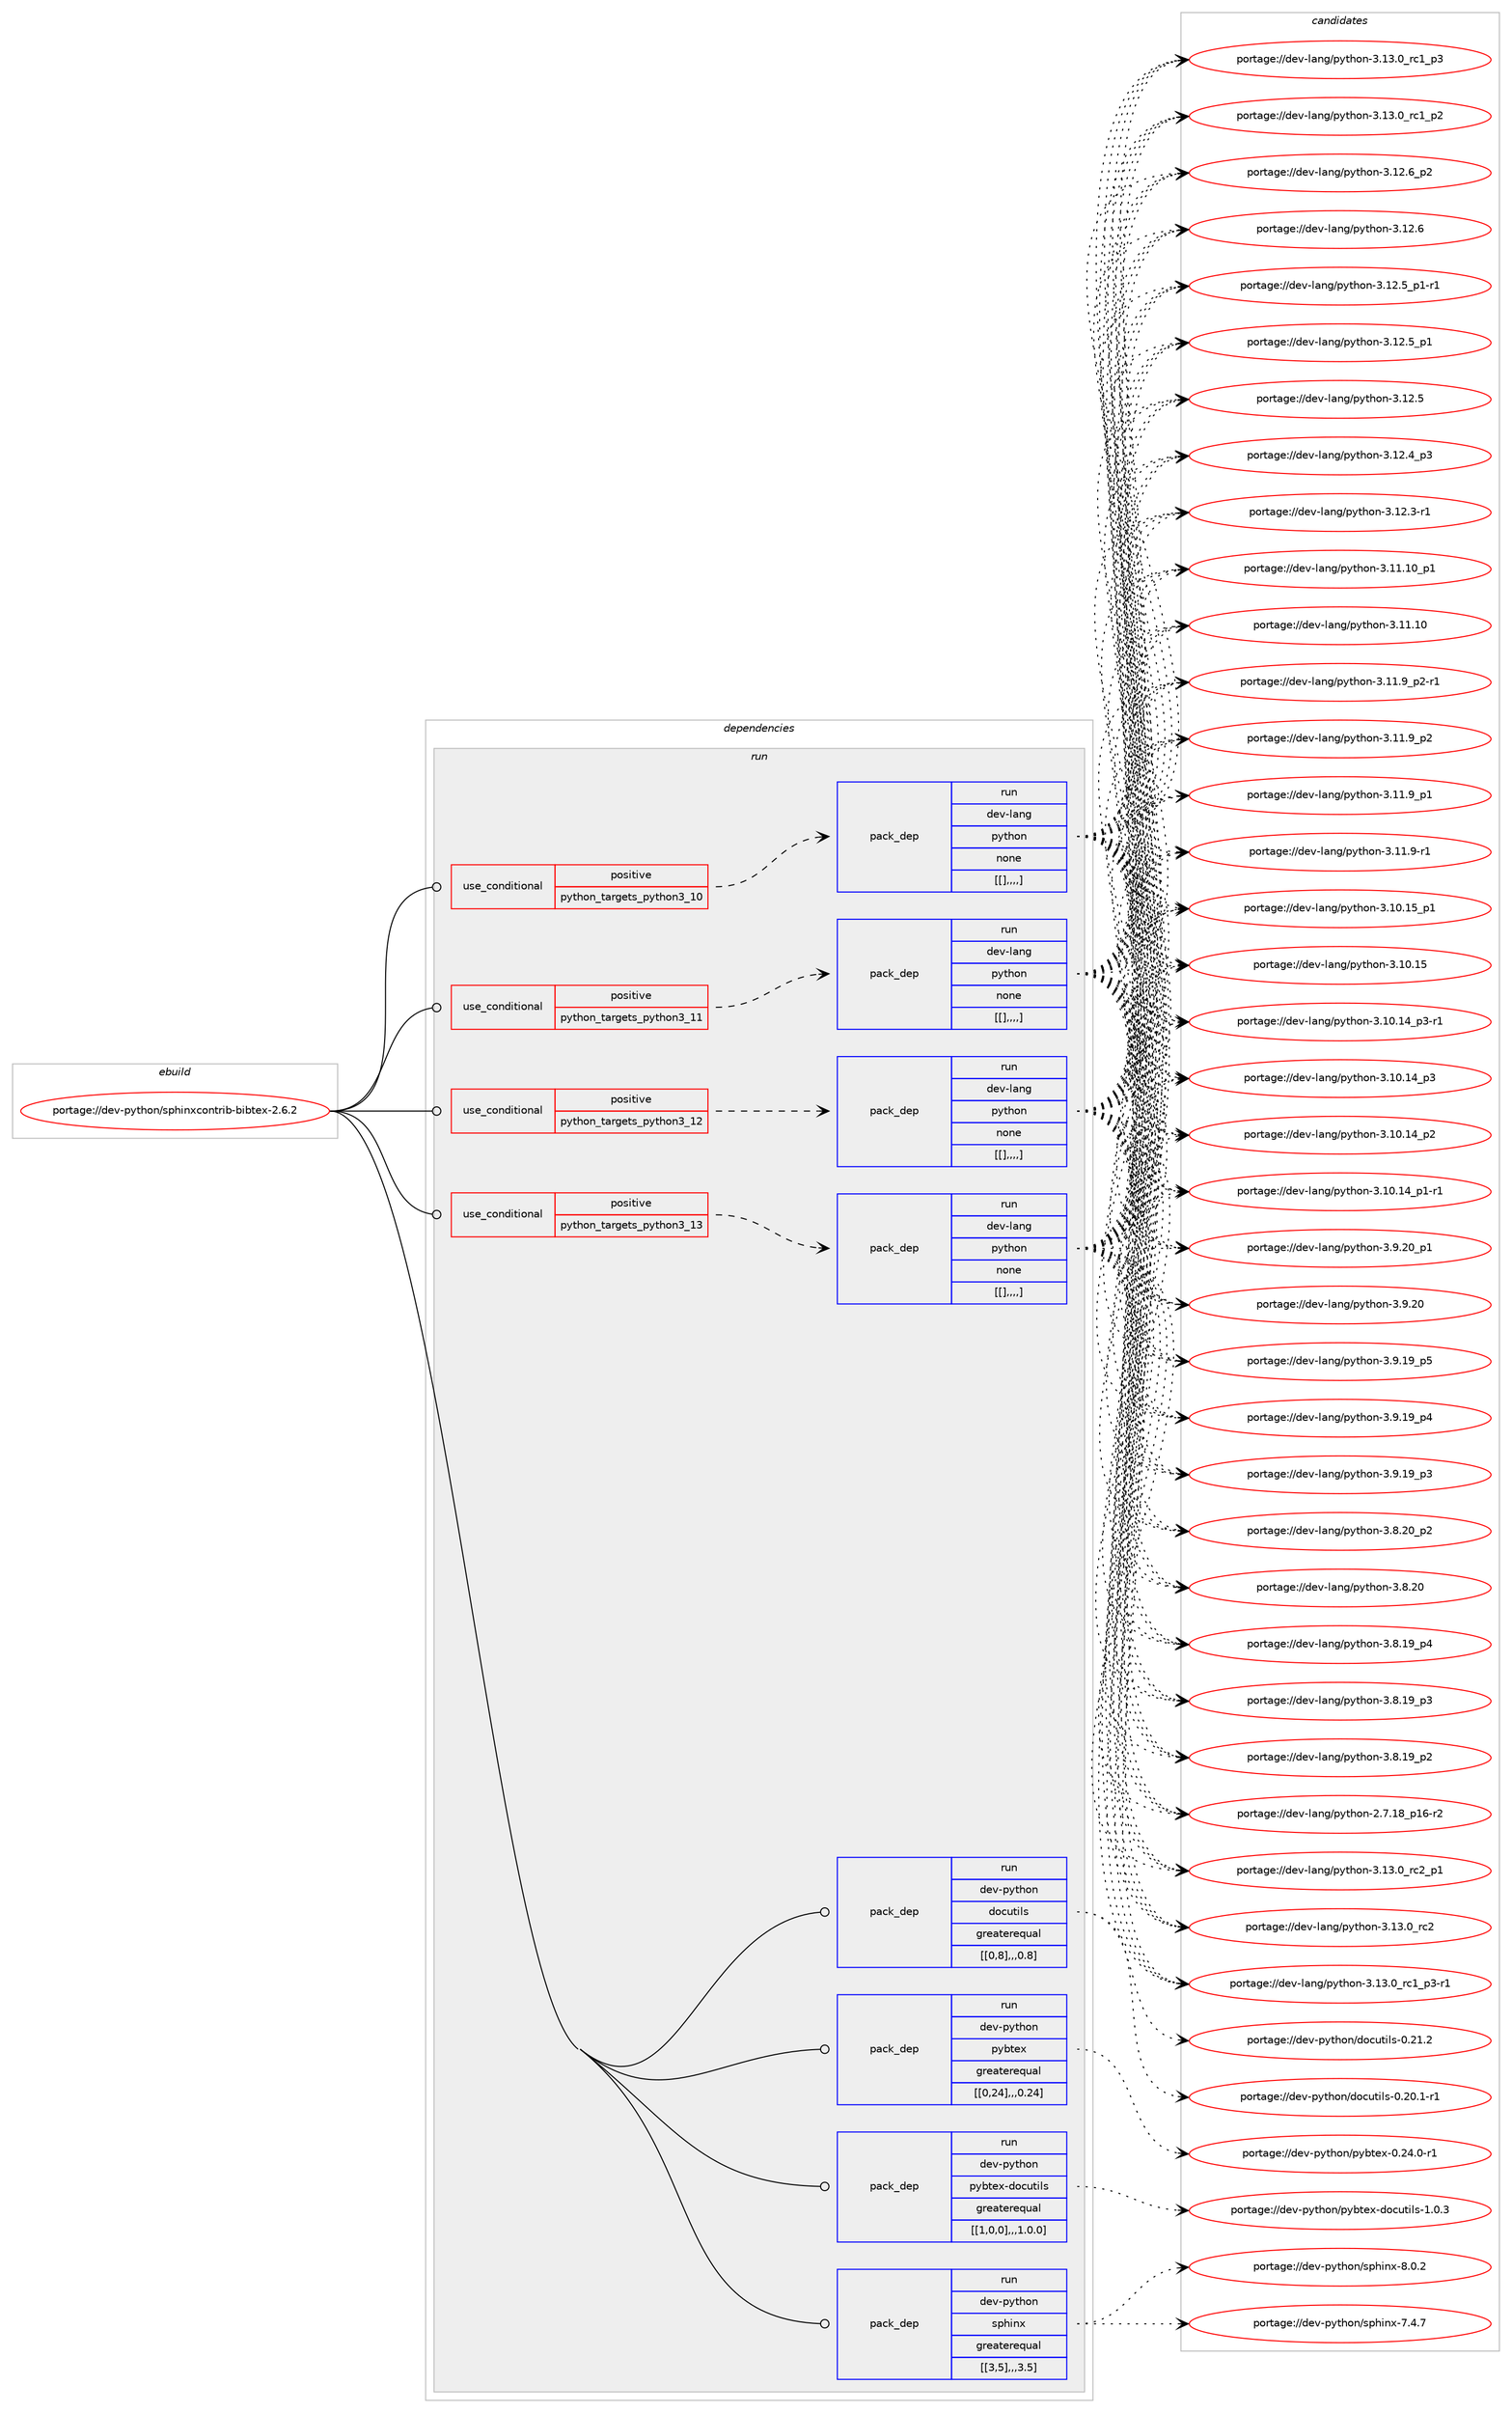 digraph prolog {

# *************
# Graph options
# *************

newrank=true;
concentrate=true;
compound=true;
graph [rankdir=LR,fontname=Helvetica,fontsize=10,ranksep=1.5];#, ranksep=2.5, nodesep=0.2];
edge  [arrowhead=vee];
node  [fontname=Helvetica,fontsize=10];

# **********
# The ebuild
# **********

subgraph cluster_leftcol {
color=gray;
label=<<i>ebuild</i>>;
id [label="portage://dev-python/sphinxcontrib-bibtex-2.6.2", color=red, width=4, href="../dev-python/sphinxcontrib-bibtex-2.6.2.svg"];
}

# ****************
# The dependencies
# ****************

subgraph cluster_midcol {
color=gray;
label=<<i>dependencies</i>>;
subgraph cluster_compile {
fillcolor="#eeeeee";
style=filled;
label=<<i>compile</i>>;
}
subgraph cluster_compileandrun {
fillcolor="#eeeeee";
style=filled;
label=<<i>compile and run</i>>;
}
subgraph cluster_run {
fillcolor="#eeeeee";
style=filled;
label=<<i>run</i>>;
subgraph cond41599 {
dependency167386 [label=<<TABLE BORDER="0" CELLBORDER="1" CELLSPACING="0" CELLPADDING="4"><TR><TD ROWSPAN="3" CELLPADDING="10">use_conditional</TD></TR><TR><TD>positive</TD></TR><TR><TD>python_targets_python3_10</TD></TR></TABLE>>, shape=none, color=red];
subgraph pack124529 {
dependency167387 [label=<<TABLE BORDER="0" CELLBORDER="1" CELLSPACING="0" CELLPADDING="4" WIDTH="220"><TR><TD ROWSPAN="6" CELLPADDING="30">pack_dep</TD></TR><TR><TD WIDTH="110">run</TD></TR><TR><TD>dev-lang</TD></TR><TR><TD>python</TD></TR><TR><TD>none</TD></TR><TR><TD>[[],,,,]</TD></TR></TABLE>>, shape=none, color=blue];
}
dependency167386:e -> dependency167387:w [weight=20,style="dashed",arrowhead="vee"];
}
id:e -> dependency167386:w [weight=20,style="solid",arrowhead="odot"];
subgraph cond41600 {
dependency167388 [label=<<TABLE BORDER="0" CELLBORDER="1" CELLSPACING="0" CELLPADDING="4"><TR><TD ROWSPAN="3" CELLPADDING="10">use_conditional</TD></TR><TR><TD>positive</TD></TR><TR><TD>python_targets_python3_11</TD></TR></TABLE>>, shape=none, color=red];
subgraph pack124530 {
dependency167389 [label=<<TABLE BORDER="0" CELLBORDER="1" CELLSPACING="0" CELLPADDING="4" WIDTH="220"><TR><TD ROWSPAN="6" CELLPADDING="30">pack_dep</TD></TR><TR><TD WIDTH="110">run</TD></TR><TR><TD>dev-lang</TD></TR><TR><TD>python</TD></TR><TR><TD>none</TD></TR><TR><TD>[[],,,,]</TD></TR></TABLE>>, shape=none, color=blue];
}
dependency167388:e -> dependency167389:w [weight=20,style="dashed",arrowhead="vee"];
}
id:e -> dependency167388:w [weight=20,style="solid",arrowhead="odot"];
subgraph cond41601 {
dependency167390 [label=<<TABLE BORDER="0" CELLBORDER="1" CELLSPACING="0" CELLPADDING="4"><TR><TD ROWSPAN="3" CELLPADDING="10">use_conditional</TD></TR><TR><TD>positive</TD></TR><TR><TD>python_targets_python3_12</TD></TR></TABLE>>, shape=none, color=red];
subgraph pack124531 {
dependency167391 [label=<<TABLE BORDER="0" CELLBORDER="1" CELLSPACING="0" CELLPADDING="4" WIDTH="220"><TR><TD ROWSPAN="6" CELLPADDING="30">pack_dep</TD></TR><TR><TD WIDTH="110">run</TD></TR><TR><TD>dev-lang</TD></TR><TR><TD>python</TD></TR><TR><TD>none</TD></TR><TR><TD>[[],,,,]</TD></TR></TABLE>>, shape=none, color=blue];
}
dependency167390:e -> dependency167391:w [weight=20,style="dashed",arrowhead="vee"];
}
id:e -> dependency167390:w [weight=20,style="solid",arrowhead="odot"];
subgraph cond41602 {
dependency167392 [label=<<TABLE BORDER="0" CELLBORDER="1" CELLSPACING="0" CELLPADDING="4"><TR><TD ROWSPAN="3" CELLPADDING="10">use_conditional</TD></TR><TR><TD>positive</TD></TR><TR><TD>python_targets_python3_13</TD></TR></TABLE>>, shape=none, color=red];
subgraph pack124532 {
dependency167393 [label=<<TABLE BORDER="0" CELLBORDER="1" CELLSPACING="0" CELLPADDING="4" WIDTH="220"><TR><TD ROWSPAN="6" CELLPADDING="30">pack_dep</TD></TR><TR><TD WIDTH="110">run</TD></TR><TR><TD>dev-lang</TD></TR><TR><TD>python</TD></TR><TR><TD>none</TD></TR><TR><TD>[[],,,,]</TD></TR></TABLE>>, shape=none, color=blue];
}
dependency167392:e -> dependency167393:w [weight=20,style="dashed",arrowhead="vee"];
}
id:e -> dependency167392:w [weight=20,style="solid",arrowhead="odot"];
subgraph pack124533 {
dependency167394 [label=<<TABLE BORDER="0" CELLBORDER="1" CELLSPACING="0" CELLPADDING="4" WIDTH="220"><TR><TD ROWSPAN="6" CELLPADDING="30">pack_dep</TD></TR><TR><TD WIDTH="110">run</TD></TR><TR><TD>dev-python</TD></TR><TR><TD>docutils</TD></TR><TR><TD>greaterequal</TD></TR><TR><TD>[[0,8],,,0.8]</TD></TR></TABLE>>, shape=none, color=blue];
}
id:e -> dependency167394:w [weight=20,style="solid",arrowhead="odot"];
subgraph pack124534 {
dependency167395 [label=<<TABLE BORDER="0" CELLBORDER="1" CELLSPACING="0" CELLPADDING="4" WIDTH="220"><TR><TD ROWSPAN="6" CELLPADDING="30">pack_dep</TD></TR><TR><TD WIDTH="110">run</TD></TR><TR><TD>dev-python</TD></TR><TR><TD>pybtex</TD></TR><TR><TD>greaterequal</TD></TR><TR><TD>[[0,24],,,0.24]</TD></TR></TABLE>>, shape=none, color=blue];
}
id:e -> dependency167395:w [weight=20,style="solid",arrowhead="odot"];
subgraph pack124535 {
dependency167396 [label=<<TABLE BORDER="0" CELLBORDER="1" CELLSPACING="0" CELLPADDING="4" WIDTH="220"><TR><TD ROWSPAN="6" CELLPADDING="30">pack_dep</TD></TR><TR><TD WIDTH="110">run</TD></TR><TR><TD>dev-python</TD></TR><TR><TD>pybtex-docutils</TD></TR><TR><TD>greaterequal</TD></TR><TR><TD>[[1,0,0],,,1.0.0]</TD></TR></TABLE>>, shape=none, color=blue];
}
id:e -> dependency167396:w [weight=20,style="solid",arrowhead="odot"];
subgraph pack124536 {
dependency167397 [label=<<TABLE BORDER="0" CELLBORDER="1" CELLSPACING="0" CELLPADDING="4" WIDTH="220"><TR><TD ROWSPAN="6" CELLPADDING="30">pack_dep</TD></TR><TR><TD WIDTH="110">run</TD></TR><TR><TD>dev-python</TD></TR><TR><TD>sphinx</TD></TR><TR><TD>greaterequal</TD></TR><TR><TD>[[3,5],,,3.5]</TD></TR></TABLE>>, shape=none, color=blue];
}
id:e -> dependency167397:w [weight=20,style="solid",arrowhead="odot"];
}
}

# **************
# The candidates
# **************

subgraph cluster_choices {
rank=same;
color=gray;
label=<<i>candidates</i>>;

subgraph choice124529 {
color=black;
nodesep=1;
choice100101118451089711010347112121116104111110455146495146489511499509511249 [label="portage://dev-lang/python-3.13.0_rc2_p1", color=red, width=4,href="../dev-lang/python-3.13.0_rc2_p1.svg"];
choice10010111845108971101034711212111610411111045514649514648951149950 [label="portage://dev-lang/python-3.13.0_rc2", color=red, width=4,href="../dev-lang/python-3.13.0_rc2.svg"];
choice1001011184510897110103471121211161041111104551464951464895114994995112514511449 [label="portage://dev-lang/python-3.13.0_rc1_p3-r1", color=red, width=4,href="../dev-lang/python-3.13.0_rc1_p3-r1.svg"];
choice100101118451089711010347112121116104111110455146495146489511499499511251 [label="portage://dev-lang/python-3.13.0_rc1_p3", color=red, width=4,href="../dev-lang/python-3.13.0_rc1_p3.svg"];
choice100101118451089711010347112121116104111110455146495146489511499499511250 [label="portage://dev-lang/python-3.13.0_rc1_p2", color=red, width=4,href="../dev-lang/python-3.13.0_rc1_p2.svg"];
choice100101118451089711010347112121116104111110455146495046549511250 [label="portage://dev-lang/python-3.12.6_p2", color=red, width=4,href="../dev-lang/python-3.12.6_p2.svg"];
choice10010111845108971101034711212111610411111045514649504654 [label="portage://dev-lang/python-3.12.6", color=red, width=4,href="../dev-lang/python-3.12.6.svg"];
choice1001011184510897110103471121211161041111104551464950465395112494511449 [label="portage://dev-lang/python-3.12.5_p1-r1", color=red, width=4,href="../dev-lang/python-3.12.5_p1-r1.svg"];
choice100101118451089711010347112121116104111110455146495046539511249 [label="portage://dev-lang/python-3.12.5_p1", color=red, width=4,href="../dev-lang/python-3.12.5_p1.svg"];
choice10010111845108971101034711212111610411111045514649504653 [label="portage://dev-lang/python-3.12.5", color=red, width=4,href="../dev-lang/python-3.12.5.svg"];
choice100101118451089711010347112121116104111110455146495046529511251 [label="portage://dev-lang/python-3.12.4_p3", color=red, width=4,href="../dev-lang/python-3.12.4_p3.svg"];
choice100101118451089711010347112121116104111110455146495046514511449 [label="portage://dev-lang/python-3.12.3-r1", color=red, width=4,href="../dev-lang/python-3.12.3-r1.svg"];
choice10010111845108971101034711212111610411111045514649494649489511249 [label="portage://dev-lang/python-3.11.10_p1", color=red, width=4,href="../dev-lang/python-3.11.10_p1.svg"];
choice1001011184510897110103471121211161041111104551464949464948 [label="portage://dev-lang/python-3.11.10", color=red, width=4,href="../dev-lang/python-3.11.10.svg"];
choice1001011184510897110103471121211161041111104551464949465795112504511449 [label="portage://dev-lang/python-3.11.9_p2-r1", color=red, width=4,href="../dev-lang/python-3.11.9_p2-r1.svg"];
choice100101118451089711010347112121116104111110455146494946579511250 [label="portage://dev-lang/python-3.11.9_p2", color=red, width=4,href="../dev-lang/python-3.11.9_p2.svg"];
choice100101118451089711010347112121116104111110455146494946579511249 [label="portage://dev-lang/python-3.11.9_p1", color=red, width=4,href="../dev-lang/python-3.11.9_p1.svg"];
choice100101118451089711010347112121116104111110455146494946574511449 [label="portage://dev-lang/python-3.11.9-r1", color=red, width=4,href="../dev-lang/python-3.11.9-r1.svg"];
choice10010111845108971101034711212111610411111045514649484649539511249 [label="portage://dev-lang/python-3.10.15_p1", color=red, width=4,href="../dev-lang/python-3.10.15_p1.svg"];
choice1001011184510897110103471121211161041111104551464948464953 [label="portage://dev-lang/python-3.10.15", color=red, width=4,href="../dev-lang/python-3.10.15.svg"];
choice100101118451089711010347112121116104111110455146494846495295112514511449 [label="portage://dev-lang/python-3.10.14_p3-r1", color=red, width=4,href="../dev-lang/python-3.10.14_p3-r1.svg"];
choice10010111845108971101034711212111610411111045514649484649529511251 [label="portage://dev-lang/python-3.10.14_p3", color=red, width=4,href="../dev-lang/python-3.10.14_p3.svg"];
choice10010111845108971101034711212111610411111045514649484649529511250 [label="portage://dev-lang/python-3.10.14_p2", color=red, width=4,href="../dev-lang/python-3.10.14_p2.svg"];
choice100101118451089711010347112121116104111110455146494846495295112494511449 [label="portage://dev-lang/python-3.10.14_p1-r1", color=red, width=4,href="../dev-lang/python-3.10.14_p1-r1.svg"];
choice100101118451089711010347112121116104111110455146574650489511249 [label="portage://dev-lang/python-3.9.20_p1", color=red, width=4,href="../dev-lang/python-3.9.20_p1.svg"];
choice10010111845108971101034711212111610411111045514657465048 [label="portage://dev-lang/python-3.9.20", color=red, width=4,href="../dev-lang/python-3.9.20.svg"];
choice100101118451089711010347112121116104111110455146574649579511253 [label="portage://dev-lang/python-3.9.19_p5", color=red, width=4,href="../dev-lang/python-3.9.19_p5.svg"];
choice100101118451089711010347112121116104111110455146574649579511252 [label="portage://dev-lang/python-3.9.19_p4", color=red, width=4,href="../dev-lang/python-3.9.19_p4.svg"];
choice100101118451089711010347112121116104111110455146574649579511251 [label="portage://dev-lang/python-3.9.19_p3", color=red, width=4,href="../dev-lang/python-3.9.19_p3.svg"];
choice100101118451089711010347112121116104111110455146564650489511250 [label="portage://dev-lang/python-3.8.20_p2", color=red, width=4,href="../dev-lang/python-3.8.20_p2.svg"];
choice10010111845108971101034711212111610411111045514656465048 [label="portage://dev-lang/python-3.8.20", color=red, width=4,href="../dev-lang/python-3.8.20.svg"];
choice100101118451089711010347112121116104111110455146564649579511252 [label="portage://dev-lang/python-3.8.19_p4", color=red, width=4,href="../dev-lang/python-3.8.19_p4.svg"];
choice100101118451089711010347112121116104111110455146564649579511251 [label="portage://dev-lang/python-3.8.19_p3", color=red, width=4,href="../dev-lang/python-3.8.19_p3.svg"];
choice100101118451089711010347112121116104111110455146564649579511250 [label="portage://dev-lang/python-3.8.19_p2", color=red, width=4,href="../dev-lang/python-3.8.19_p2.svg"];
choice100101118451089711010347112121116104111110455046554649569511249544511450 [label="portage://dev-lang/python-2.7.18_p16-r2", color=red, width=4,href="../dev-lang/python-2.7.18_p16-r2.svg"];
dependency167387:e -> choice100101118451089711010347112121116104111110455146495146489511499509511249:w [style=dotted,weight="100"];
dependency167387:e -> choice10010111845108971101034711212111610411111045514649514648951149950:w [style=dotted,weight="100"];
dependency167387:e -> choice1001011184510897110103471121211161041111104551464951464895114994995112514511449:w [style=dotted,weight="100"];
dependency167387:e -> choice100101118451089711010347112121116104111110455146495146489511499499511251:w [style=dotted,weight="100"];
dependency167387:e -> choice100101118451089711010347112121116104111110455146495146489511499499511250:w [style=dotted,weight="100"];
dependency167387:e -> choice100101118451089711010347112121116104111110455146495046549511250:w [style=dotted,weight="100"];
dependency167387:e -> choice10010111845108971101034711212111610411111045514649504654:w [style=dotted,weight="100"];
dependency167387:e -> choice1001011184510897110103471121211161041111104551464950465395112494511449:w [style=dotted,weight="100"];
dependency167387:e -> choice100101118451089711010347112121116104111110455146495046539511249:w [style=dotted,weight="100"];
dependency167387:e -> choice10010111845108971101034711212111610411111045514649504653:w [style=dotted,weight="100"];
dependency167387:e -> choice100101118451089711010347112121116104111110455146495046529511251:w [style=dotted,weight="100"];
dependency167387:e -> choice100101118451089711010347112121116104111110455146495046514511449:w [style=dotted,weight="100"];
dependency167387:e -> choice10010111845108971101034711212111610411111045514649494649489511249:w [style=dotted,weight="100"];
dependency167387:e -> choice1001011184510897110103471121211161041111104551464949464948:w [style=dotted,weight="100"];
dependency167387:e -> choice1001011184510897110103471121211161041111104551464949465795112504511449:w [style=dotted,weight="100"];
dependency167387:e -> choice100101118451089711010347112121116104111110455146494946579511250:w [style=dotted,weight="100"];
dependency167387:e -> choice100101118451089711010347112121116104111110455146494946579511249:w [style=dotted,weight="100"];
dependency167387:e -> choice100101118451089711010347112121116104111110455146494946574511449:w [style=dotted,weight="100"];
dependency167387:e -> choice10010111845108971101034711212111610411111045514649484649539511249:w [style=dotted,weight="100"];
dependency167387:e -> choice1001011184510897110103471121211161041111104551464948464953:w [style=dotted,weight="100"];
dependency167387:e -> choice100101118451089711010347112121116104111110455146494846495295112514511449:w [style=dotted,weight="100"];
dependency167387:e -> choice10010111845108971101034711212111610411111045514649484649529511251:w [style=dotted,weight="100"];
dependency167387:e -> choice10010111845108971101034711212111610411111045514649484649529511250:w [style=dotted,weight="100"];
dependency167387:e -> choice100101118451089711010347112121116104111110455146494846495295112494511449:w [style=dotted,weight="100"];
dependency167387:e -> choice100101118451089711010347112121116104111110455146574650489511249:w [style=dotted,weight="100"];
dependency167387:e -> choice10010111845108971101034711212111610411111045514657465048:w [style=dotted,weight="100"];
dependency167387:e -> choice100101118451089711010347112121116104111110455146574649579511253:w [style=dotted,weight="100"];
dependency167387:e -> choice100101118451089711010347112121116104111110455146574649579511252:w [style=dotted,weight="100"];
dependency167387:e -> choice100101118451089711010347112121116104111110455146574649579511251:w [style=dotted,weight="100"];
dependency167387:e -> choice100101118451089711010347112121116104111110455146564650489511250:w [style=dotted,weight="100"];
dependency167387:e -> choice10010111845108971101034711212111610411111045514656465048:w [style=dotted,weight="100"];
dependency167387:e -> choice100101118451089711010347112121116104111110455146564649579511252:w [style=dotted,weight="100"];
dependency167387:e -> choice100101118451089711010347112121116104111110455146564649579511251:w [style=dotted,weight="100"];
dependency167387:e -> choice100101118451089711010347112121116104111110455146564649579511250:w [style=dotted,weight="100"];
dependency167387:e -> choice100101118451089711010347112121116104111110455046554649569511249544511450:w [style=dotted,weight="100"];
}
subgraph choice124530 {
color=black;
nodesep=1;
choice100101118451089711010347112121116104111110455146495146489511499509511249 [label="portage://dev-lang/python-3.13.0_rc2_p1", color=red, width=4,href="../dev-lang/python-3.13.0_rc2_p1.svg"];
choice10010111845108971101034711212111610411111045514649514648951149950 [label="portage://dev-lang/python-3.13.0_rc2", color=red, width=4,href="../dev-lang/python-3.13.0_rc2.svg"];
choice1001011184510897110103471121211161041111104551464951464895114994995112514511449 [label="portage://dev-lang/python-3.13.0_rc1_p3-r1", color=red, width=4,href="../dev-lang/python-3.13.0_rc1_p3-r1.svg"];
choice100101118451089711010347112121116104111110455146495146489511499499511251 [label="portage://dev-lang/python-3.13.0_rc1_p3", color=red, width=4,href="../dev-lang/python-3.13.0_rc1_p3.svg"];
choice100101118451089711010347112121116104111110455146495146489511499499511250 [label="portage://dev-lang/python-3.13.0_rc1_p2", color=red, width=4,href="../dev-lang/python-3.13.0_rc1_p2.svg"];
choice100101118451089711010347112121116104111110455146495046549511250 [label="portage://dev-lang/python-3.12.6_p2", color=red, width=4,href="../dev-lang/python-3.12.6_p2.svg"];
choice10010111845108971101034711212111610411111045514649504654 [label="portage://dev-lang/python-3.12.6", color=red, width=4,href="../dev-lang/python-3.12.6.svg"];
choice1001011184510897110103471121211161041111104551464950465395112494511449 [label="portage://dev-lang/python-3.12.5_p1-r1", color=red, width=4,href="../dev-lang/python-3.12.5_p1-r1.svg"];
choice100101118451089711010347112121116104111110455146495046539511249 [label="portage://dev-lang/python-3.12.5_p1", color=red, width=4,href="../dev-lang/python-3.12.5_p1.svg"];
choice10010111845108971101034711212111610411111045514649504653 [label="portage://dev-lang/python-3.12.5", color=red, width=4,href="../dev-lang/python-3.12.5.svg"];
choice100101118451089711010347112121116104111110455146495046529511251 [label="portage://dev-lang/python-3.12.4_p3", color=red, width=4,href="../dev-lang/python-3.12.4_p3.svg"];
choice100101118451089711010347112121116104111110455146495046514511449 [label="portage://dev-lang/python-3.12.3-r1", color=red, width=4,href="../dev-lang/python-3.12.3-r1.svg"];
choice10010111845108971101034711212111610411111045514649494649489511249 [label="portage://dev-lang/python-3.11.10_p1", color=red, width=4,href="../dev-lang/python-3.11.10_p1.svg"];
choice1001011184510897110103471121211161041111104551464949464948 [label="portage://dev-lang/python-3.11.10", color=red, width=4,href="../dev-lang/python-3.11.10.svg"];
choice1001011184510897110103471121211161041111104551464949465795112504511449 [label="portage://dev-lang/python-3.11.9_p2-r1", color=red, width=4,href="../dev-lang/python-3.11.9_p2-r1.svg"];
choice100101118451089711010347112121116104111110455146494946579511250 [label="portage://dev-lang/python-3.11.9_p2", color=red, width=4,href="../dev-lang/python-3.11.9_p2.svg"];
choice100101118451089711010347112121116104111110455146494946579511249 [label="portage://dev-lang/python-3.11.9_p1", color=red, width=4,href="../dev-lang/python-3.11.9_p1.svg"];
choice100101118451089711010347112121116104111110455146494946574511449 [label="portage://dev-lang/python-3.11.9-r1", color=red, width=4,href="../dev-lang/python-3.11.9-r1.svg"];
choice10010111845108971101034711212111610411111045514649484649539511249 [label="portage://dev-lang/python-3.10.15_p1", color=red, width=4,href="../dev-lang/python-3.10.15_p1.svg"];
choice1001011184510897110103471121211161041111104551464948464953 [label="portage://dev-lang/python-3.10.15", color=red, width=4,href="../dev-lang/python-3.10.15.svg"];
choice100101118451089711010347112121116104111110455146494846495295112514511449 [label="portage://dev-lang/python-3.10.14_p3-r1", color=red, width=4,href="../dev-lang/python-3.10.14_p3-r1.svg"];
choice10010111845108971101034711212111610411111045514649484649529511251 [label="portage://dev-lang/python-3.10.14_p3", color=red, width=4,href="../dev-lang/python-3.10.14_p3.svg"];
choice10010111845108971101034711212111610411111045514649484649529511250 [label="portage://dev-lang/python-3.10.14_p2", color=red, width=4,href="../dev-lang/python-3.10.14_p2.svg"];
choice100101118451089711010347112121116104111110455146494846495295112494511449 [label="portage://dev-lang/python-3.10.14_p1-r1", color=red, width=4,href="../dev-lang/python-3.10.14_p1-r1.svg"];
choice100101118451089711010347112121116104111110455146574650489511249 [label="portage://dev-lang/python-3.9.20_p1", color=red, width=4,href="../dev-lang/python-3.9.20_p1.svg"];
choice10010111845108971101034711212111610411111045514657465048 [label="portage://dev-lang/python-3.9.20", color=red, width=4,href="../dev-lang/python-3.9.20.svg"];
choice100101118451089711010347112121116104111110455146574649579511253 [label="portage://dev-lang/python-3.9.19_p5", color=red, width=4,href="../dev-lang/python-3.9.19_p5.svg"];
choice100101118451089711010347112121116104111110455146574649579511252 [label="portage://dev-lang/python-3.9.19_p4", color=red, width=4,href="../dev-lang/python-3.9.19_p4.svg"];
choice100101118451089711010347112121116104111110455146574649579511251 [label="portage://dev-lang/python-3.9.19_p3", color=red, width=4,href="../dev-lang/python-3.9.19_p3.svg"];
choice100101118451089711010347112121116104111110455146564650489511250 [label="portage://dev-lang/python-3.8.20_p2", color=red, width=4,href="../dev-lang/python-3.8.20_p2.svg"];
choice10010111845108971101034711212111610411111045514656465048 [label="portage://dev-lang/python-3.8.20", color=red, width=4,href="../dev-lang/python-3.8.20.svg"];
choice100101118451089711010347112121116104111110455146564649579511252 [label="portage://dev-lang/python-3.8.19_p4", color=red, width=4,href="../dev-lang/python-3.8.19_p4.svg"];
choice100101118451089711010347112121116104111110455146564649579511251 [label="portage://dev-lang/python-3.8.19_p3", color=red, width=4,href="../dev-lang/python-3.8.19_p3.svg"];
choice100101118451089711010347112121116104111110455146564649579511250 [label="portage://dev-lang/python-3.8.19_p2", color=red, width=4,href="../dev-lang/python-3.8.19_p2.svg"];
choice100101118451089711010347112121116104111110455046554649569511249544511450 [label="portage://dev-lang/python-2.7.18_p16-r2", color=red, width=4,href="../dev-lang/python-2.7.18_p16-r2.svg"];
dependency167389:e -> choice100101118451089711010347112121116104111110455146495146489511499509511249:w [style=dotted,weight="100"];
dependency167389:e -> choice10010111845108971101034711212111610411111045514649514648951149950:w [style=dotted,weight="100"];
dependency167389:e -> choice1001011184510897110103471121211161041111104551464951464895114994995112514511449:w [style=dotted,weight="100"];
dependency167389:e -> choice100101118451089711010347112121116104111110455146495146489511499499511251:w [style=dotted,weight="100"];
dependency167389:e -> choice100101118451089711010347112121116104111110455146495146489511499499511250:w [style=dotted,weight="100"];
dependency167389:e -> choice100101118451089711010347112121116104111110455146495046549511250:w [style=dotted,weight="100"];
dependency167389:e -> choice10010111845108971101034711212111610411111045514649504654:w [style=dotted,weight="100"];
dependency167389:e -> choice1001011184510897110103471121211161041111104551464950465395112494511449:w [style=dotted,weight="100"];
dependency167389:e -> choice100101118451089711010347112121116104111110455146495046539511249:w [style=dotted,weight="100"];
dependency167389:e -> choice10010111845108971101034711212111610411111045514649504653:w [style=dotted,weight="100"];
dependency167389:e -> choice100101118451089711010347112121116104111110455146495046529511251:w [style=dotted,weight="100"];
dependency167389:e -> choice100101118451089711010347112121116104111110455146495046514511449:w [style=dotted,weight="100"];
dependency167389:e -> choice10010111845108971101034711212111610411111045514649494649489511249:w [style=dotted,weight="100"];
dependency167389:e -> choice1001011184510897110103471121211161041111104551464949464948:w [style=dotted,weight="100"];
dependency167389:e -> choice1001011184510897110103471121211161041111104551464949465795112504511449:w [style=dotted,weight="100"];
dependency167389:e -> choice100101118451089711010347112121116104111110455146494946579511250:w [style=dotted,weight="100"];
dependency167389:e -> choice100101118451089711010347112121116104111110455146494946579511249:w [style=dotted,weight="100"];
dependency167389:e -> choice100101118451089711010347112121116104111110455146494946574511449:w [style=dotted,weight="100"];
dependency167389:e -> choice10010111845108971101034711212111610411111045514649484649539511249:w [style=dotted,weight="100"];
dependency167389:e -> choice1001011184510897110103471121211161041111104551464948464953:w [style=dotted,weight="100"];
dependency167389:e -> choice100101118451089711010347112121116104111110455146494846495295112514511449:w [style=dotted,weight="100"];
dependency167389:e -> choice10010111845108971101034711212111610411111045514649484649529511251:w [style=dotted,weight="100"];
dependency167389:e -> choice10010111845108971101034711212111610411111045514649484649529511250:w [style=dotted,weight="100"];
dependency167389:e -> choice100101118451089711010347112121116104111110455146494846495295112494511449:w [style=dotted,weight="100"];
dependency167389:e -> choice100101118451089711010347112121116104111110455146574650489511249:w [style=dotted,weight="100"];
dependency167389:e -> choice10010111845108971101034711212111610411111045514657465048:w [style=dotted,weight="100"];
dependency167389:e -> choice100101118451089711010347112121116104111110455146574649579511253:w [style=dotted,weight="100"];
dependency167389:e -> choice100101118451089711010347112121116104111110455146574649579511252:w [style=dotted,weight="100"];
dependency167389:e -> choice100101118451089711010347112121116104111110455146574649579511251:w [style=dotted,weight="100"];
dependency167389:e -> choice100101118451089711010347112121116104111110455146564650489511250:w [style=dotted,weight="100"];
dependency167389:e -> choice10010111845108971101034711212111610411111045514656465048:w [style=dotted,weight="100"];
dependency167389:e -> choice100101118451089711010347112121116104111110455146564649579511252:w [style=dotted,weight="100"];
dependency167389:e -> choice100101118451089711010347112121116104111110455146564649579511251:w [style=dotted,weight="100"];
dependency167389:e -> choice100101118451089711010347112121116104111110455146564649579511250:w [style=dotted,weight="100"];
dependency167389:e -> choice100101118451089711010347112121116104111110455046554649569511249544511450:w [style=dotted,weight="100"];
}
subgraph choice124531 {
color=black;
nodesep=1;
choice100101118451089711010347112121116104111110455146495146489511499509511249 [label="portage://dev-lang/python-3.13.0_rc2_p1", color=red, width=4,href="../dev-lang/python-3.13.0_rc2_p1.svg"];
choice10010111845108971101034711212111610411111045514649514648951149950 [label="portage://dev-lang/python-3.13.0_rc2", color=red, width=4,href="../dev-lang/python-3.13.0_rc2.svg"];
choice1001011184510897110103471121211161041111104551464951464895114994995112514511449 [label="portage://dev-lang/python-3.13.0_rc1_p3-r1", color=red, width=4,href="../dev-lang/python-3.13.0_rc1_p3-r1.svg"];
choice100101118451089711010347112121116104111110455146495146489511499499511251 [label="portage://dev-lang/python-3.13.0_rc1_p3", color=red, width=4,href="../dev-lang/python-3.13.0_rc1_p3.svg"];
choice100101118451089711010347112121116104111110455146495146489511499499511250 [label="portage://dev-lang/python-3.13.0_rc1_p2", color=red, width=4,href="../dev-lang/python-3.13.0_rc1_p2.svg"];
choice100101118451089711010347112121116104111110455146495046549511250 [label="portage://dev-lang/python-3.12.6_p2", color=red, width=4,href="../dev-lang/python-3.12.6_p2.svg"];
choice10010111845108971101034711212111610411111045514649504654 [label="portage://dev-lang/python-3.12.6", color=red, width=4,href="../dev-lang/python-3.12.6.svg"];
choice1001011184510897110103471121211161041111104551464950465395112494511449 [label="portage://dev-lang/python-3.12.5_p1-r1", color=red, width=4,href="../dev-lang/python-3.12.5_p1-r1.svg"];
choice100101118451089711010347112121116104111110455146495046539511249 [label="portage://dev-lang/python-3.12.5_p1", color=red, width=4,href="../dev-lang/python-3.12.5_p1.svg"];
choice10010111845108971101034711212111610411111045514649504653 [label="portage://dev-lang/python-3.12.5", color=red, width=4,href="../dev-lang/python-3.12.5.svg"];
choice100101118451089711010347112121116104111110455146495046529511251 [label="portage://dev-lang/python-3.12.4_p3", color=red, width=4,href="../dev-lang/python-3.12.4_p3.svg"];
choice100101118451089711010347112121116104111110455146495046514511449 [label="portage://dev-lang/python-3.12.3-r1", color=red, width=4,href="../dev-lang/python-3.12.3-r1.svg"];
choice10010111845108971101034711212111610411111045514649494649489511249 [label="portage://dev-lang/python-3.11.10_p1", color=red, width=4,href="../dev-lang/python-3.11.10_p1.svg"];
choice1001011184510897110103471121211161041111104551464949464948 [label="portage://dev-lang/python-3.11.10", color=red, width=4,href="../dev-lang/python-3.11.10.svg"];
choice1001011184510897110103471121211161041111104551464949465795112504511449 [label="portage://dev-lang/python-3.11.9_p2-r1", color=red, width=4,href="../dev-lang/python-3.11.9_p2-r1.svg"];
choice100101118451089711010347112121116104111110455146494946579511250 [label="portage://dev-lang/python-3.11.9_p2", color=red, width=4,href="../dev-lang/python-3.11.9_p2.svg"];
choice100101118451089711010347112121116104111110455146494946579511249 [label="portage://dev-lang/python-3.11.9_p1", color=red, width=4,href="../dev-lang/python-3.11.9_p1.svg"];
choice100101118451089711010347112121116104111110455146494946574511449 [label="portage://dev-lang/python-3.11.9-r1", color=red, width=4,href="../dev-lang/python-3.11.9-r1.svg"];
choice10010111845108971101034711212111610411111045514649484649539511249 [label="portage://dev-lang/python-3.10.15_p1", color=red, width=4,href="../dev-lang/python-3.10.15_p1.svg"];
choice1001011184510897110103471121211161041111104551464948464953 [label="portage://dev-lang/python-3.10.15", color=red, width=4,href="../dev-lang/python-3.10.15.svg"];
choice100101118451089711010347112121116104111110455146494846495295112514511449 [label="portage://dev-lang/python-3.10.14_p3-r1", color=red, width=4,href="../dev-lang/python-3.10.14_p3-r1.svg"];
choice10010111845108971101034711212111610411111045514649484649529511251 [label="portage://dev-lang/python-3.10.14_p3", color=red, width=4,href="../dev-lang/python-3.10.14_p3.svg"];
choice10010111845108971101034711212111610411111045514649484649529511250 [label="portage://dev-lang/python-3.10.14_p2", color=red, width=4,href="../dev-lang/python-3.10.14_p2.svg"];
choice100101118451089711010347112121116104111110455146494846495295112494511449 [label="portage://dev-lang/python-3.10.14_p1-r1", color=red, width=4,href="../dev-lang/python-3.10.14_p1-r1.svg"];
choice100101118451089711010347112121116104111110455146574650489511249 [label="portage://dev-lang/python-3.9.20_p1", color=red, width=4,href="../dev-lang/python-3.9.20_p1.svg"];
choice10010111845108971101034711212111610411111045514657465048 [label="portage://dev-lang/python-3.9.20", color=red, width=4,href="../dev-lang/python-3.9.20.svg"];
choice100101118451089711010347112121116104111110455146574649579511253 [label="portage://dev-lang/python-3.9.19_p5", color=red, width=4,href="../dev-lang/python-3.9.19_p5.svg"];
choice100101118451089711010347112121116104111110455146574649579511252 [label="portage://dev-lang/python-3.9.19_p4", color=red, width=4,href="../dev-lang/python-3.9.19_p4.svg"];
choice100101118451089711010347112121116104111110455146574649579511251 [label="portage://dev-lang/python-3.9.19_p3", color=red, width=4,href="../dev-lang/python-3.9.19_p3.svg"];
choice100101118451089711010347112121116104111110455146564650489511250 [label="portage://dev-lang/python-3.8.20_p2", color=red, width=4,href="../dev-lang/python-3.8.20_p2.svg"];
choice10010111845108971101034711212111610411111045514656465048 [label="portage://dev-lang/python-3.8.20", color=red, width=4,href="../dev-lang/python-3.8.20.svg"];
choice100101118451089711010347112121116104111110455146564649579511252 [label="portage://dev-lang/python-3.8.19_p4", color=red, width=4,href="../dev-lang/python-3.8.19_p4.svg"];
choice100101118451089711010347112121116104111110455146564649579511251 [label="portage://dev-lang/python-3.8.19_p3", color=red, width=4,href="../dev-lang/python-3.8.19_p3.svg"];
choice100101118451089711010347112121116104111110455146564649579511250 [label="portage://dev-lang/python-3.8.19_p2", color=red, width=4,href="../dev-lang/python-3.8.19_p2.svg"];
choice100101118451089711010347112121116104111110455046554649569511249544511450 [label="portage://dev-lang/python-2.7.18_p16-r2", color=red, width=4,href="../dev-lang/python-2.7.18_p16-r2.svg"];
dependency167391:e -> choice100101118451089711010347112121116104111110455146495146489511499509511249:w [style=dotted,weight="100"];
dependency167391:e -> choice10010111845108971101034711212111610411111045514649514648951149950:w [style=dotted,weight="100"];
dependency167391:e -> choice1001011184510897110103471121211161041111104551464951464895114994995112514511449:w [style=dotted,weight="100"];
dependency167391:e -> choice100101118451089711010347112121116104111110455146495146489511499499511251:w [style=dotted,weight="100"];
dependency167391:e -> choice100101118451089711010347112121116104111110455146495146489511499499511250:w [style=dotted,weight="100"];
dependency167391:e -> choice100101118451089711010347112121116104111110455146495046549511250:w [style=dotted,weight="100"];
dependency167391:e -> choice10010111845108971101034711212111610411111045514649504654:w [style=dotted,weight="100"];
dependency167391:e -> choice1001011184510897110103471121211161041111104551464950465395112494511449:w [style=dotted,weight="100"];
dependency167391:e -> choice100101118451089711010347112121116104111110455146495046539511249:w [style=dotted,weight="100"];
dependency167391:e -> choice10010111845108971101034711212111610411111045514649504653:w [style=dotted,weight="100"];
dependency167391:e -> choice100101118451089711010347112121116104111110455146495046529511251:w [style=dotted,weight="100"];
dependency167391:e -> choice100101118451089711010347112121116104111110455146495046514511449:w [style=dotted,weight="100"];
dependency167391:e -> choice10010111845108971101034711212111610411111045514649494649489511249:w [style=dotted,weight="100"];
dependency167391:e -> choice1001011184510897110103471121211161041111104551464949464948:w [style=dotted,weight="100"];
dependency167391:e -> choice1001011184510897110103471121211161041111104551464949465795112504511449:w [style=dotted,weight="100"];
dependency167391:e -> choice100101118451089711010347112121116104111110455146494946579511250:w [style=dotted,weight="100"];
dependency167391:e -> choice100101118451089711010347112121116104111110455146494946579511249:w [style=dotted,weight="100"];
dependency167391:e -> choice100101118451089711010347112121116104111110455146494946574511449:w [style=dotted,weight="100"];
dependency167391:e -> choice10010111845108971101034711212111610411111045514649484649539511249:w [style=dotted,weight="100"];
dependency167391:e -> choice1001011184510897110103471121211161041111104551464948464953:w [style=dotted,weight="100"];
dependency167391:e -> choice100101118451089711010347112121116104111110455146494846495295112514511449:w [style=dotted,weight="100"];
dependency167391:e -> choice10010111845108971101034711212111610411111045514649484649529511251:w [style=dotted,weight="100"];
dependency167391:e -> choice10010111845108971101034711212111610411111045514649484649529511250:w [style=dotted,weight="100"];
dependency167391:e -> choice100101118451089711010347112121116104111110455146494846495295112494511449:w [style=dotted,weight="100"];
dependency167391:e -> choice100101118451089711010347112121116104111110455146574650489511249:w [style=dotted,weight="100"];
dependency167391:e -> choice10010111845108971101034711212111610411111045514657465048:w [style=dotted,weight="100"];
dependency167391:e -> choice100101118451089711010347112121116104111110455146574649579511253:w [style=dotted,weight="100"];
dependency167391:e -> choice100101118451089711010347112121116104111110455146574649579511252:w [style=dotted,weight="100"];
dependency167391:e -> choice100101118451089711010347112121116104111110455146574649579511251:w [style=dotted,weight="100"];
dependency167391:e -> choice100101118451089711010347112121116104111110455146564650489511250:w [style=dotted,weight="100"];
dependency167391:e -> choice10010111845108971101034711212111610411111045514656465048:w [style=dotted,weight="100"];
dependency167391:e -> choice100101118451089711010347112121116104111110455146564649579511252:w [style=dotted,weight="100"];
dependency167391:e -> choice100101118451089711010347112121116104111110455146564649579511251:w [style=dotted,weight="100"];
dependency167391:e -> choice100101118451089711010347112121116104111110455146564649579511250:w [style=dotted,weight="100"];
dependency167391:e -> choice100101118451089711010347112121116104111110455046554649569511249544511450:w [style=dotted,weight="100"];
}
subgraph choice124532 {
color=black;
nodesep=1;
choice100101118451089711010347112121116104111110455146495146489511499509511249 [label="portage://dev-lang/python-3.13.0_rc2_p1", color=red, width=4,href="../dev-lang/python-3.13.0_rc2_p1.svg"];
choice10010111845108971101034711212111610411111045514649514648951149950 [label="portage://dev-lang/python-3.13.0_rc2", color=red, width=4,href="../dev-lang/python-3.13.0_rc2.svg"];
choice1001011184510897110103471121211161041111104551464951464895114994995112514511449 [label="portage://dev-lang/python-3.13.0_rc1_p3-r1", color=red, width=4,href="../dev-lang/python-3.13.0_rc1_p3-r1.svg"];
choice100101118451089711010347112121116104111110455146495146489511499499511251 [label="portage://dev-lang/python-3.13.0_rc1_p3", color=red, width=4,href="../dev-lang/python-3.13.0_rc1_p3.svg"];
choice100101118451089711010347112121116104111110455146495146489511499499511250 [label="portage://dev-lang/python-3.13.0_rc1_p2", color=red, width=4,href="../dev-lang/python-3.13.0_rc1_p2.svg"];
choice100101118451089711010347112121116104111110455146495046549511250 [label="portage://dev-lang/python-3.12.6_p2", color=red, width=4,href="../dev-lang/python-3.12.6_p2.svg"];
choice10010111845108971101034711212111610411111045514649504654 [label="portage://dev-lang/python-3.12.6", color=red, width=4,href="../dev-lang/python-3.12.6.svg"];
choice1001011184510897110103471121211161041111104551464950465395112494511449 [label="portage://dev-lang/python-3.12.5_p1-r1", color=red, width=4,href="../dev-lang/python-3.12.5_p1-r1.svg"];
choice100101118451089711010347112121116104111110455146495046539511249 [label="portage://dev-lang/python-3.12.5_p1", color=red, width=4,href="../dev-lang/python-3.12.5_p1.svg"];
choice10010111845108971101034711212111610411111045514649504653 [label="portage://dev-lang/python-3.12.5", color=red, width=4,href="../dev-lang/python-3.12.5.svg"];
choice100101118451089711010347112121116104111110455146495046529511251 [label="portage://dev-lang/python-3.12.4_p3", color=red, width=4,href="../dev-lang/python-3.12.4_p3.svg"];
choice100101118451089711010347112121116104111110455146495046514511449 [label="portage://dev-lang/python-3.12.3-r1", color=red, width=4,href="../dev-lang/python-3.12.3-r1.svg"];
choice10010111845108971101034711212111610411111045514649494649489511249 [label="portage://dev-lang/python-3.11.10_p1", color=red, width=4,href="../dev-lang/python-3.11.10_p1.svg"];
choice1001011184510897110103471121211161041111104551464949464948 [label="portage://dev-lang/python-3.11.10", color=red, width=4,href="../dev-lang/python-3.11.10.svg"];
choice1001011184510897110103471121211161041111104551464949465795112504511449 [label="portage://dev-lang/python-3.11.9_p2-r1", color=red, width=4,href="../dev-lang/python-3.11.9_p2-r1.svg"];
choice100101118451089711010347112121116104111110455146494946579511250 [label="portage://dev-lang/python-3.11.9_p2", color=red, width=4,href="../dev-lang/python-3.11.9_p2.svg"];
choice100101118451089711010347112121116104111110455146494946579511249 [label="portage://dev-lang/python-3.11.9_p1", color=red, width=4,href="../dev-lang/python-3.11.9_p1.svg"];
choice100101118451089711010347112121116104111110455146494946574511449 [label="portage://dev-lang/python-3.11.9-r1", color=red, width=4,href="../dev-lang/python-3.11.9-r1.svg"];
choice10010111845108971101034711212111610411111045514649484649539511249 [label="portage://dev-lang/python-3.10.15_p1", color=red, width=4,href="../dev-lang/python-3.10.15_p1.svg"];
choice1001011184510897110103471121211161041111104551464948464953 [label="portage://dev-lang/python-3.10.15", color=red, width=4,href="../dev-lang/python-3.10.15.svg"];
choice100101118451089711010347112121116104111110455146494846495295112514511449 [label="portage://dev-lang/python-3.10.14_p3-r1", color=red, width=4,href="../dev-lang/python-3.10.14_p3-r1.svg"];
choice10010111845108971101034711212111610411111045514649484649529511251 [label="portage://dev-lang/python-3.10.14_p3", color=red, width=4,href="../dev-lang/python-3.10.14_p3.svg"];
choice10010111845108971101034711212111610411111045514649484649529511250 [label="portage://dev-lang/python-3.10.14_p2", color=red, width=4,href="../dev-lang/python-3.10.14_p2.svg"];
choice100101118451089711010347112121116104111110455146494846495295112494511449 [label="portage://dev-lang/python-3.10.14_p1-r1", color=red, width=4,href="../dev-lang/python-3.10.14_p1-r1.svg"];
choice100101118451089711010347112121116104111110455146574650489511249 [label="portage://dev-lang/python-3.9.20_p1", color=red, width=4,href="../dev-lang/python-3.9.20_p1.svg"];
choice10010111845108971101034711212111610411111045514657465048 [label="portage://dev-lang/python-3.9.20", color=red, width=4,href="../dev-lang/python-3.9.20.svg"];
choice100101118451089711010347112121116104111110455146574649579511253 [label="portage://dev-lang/python-3.9.19_p5", color=red, width=4,href="../dev-lang/python-3.9.19_p5.svg"];
choice100101118451089711010347112121116104111110455146574649579511252 [label="portage://dev-lang/python-3.9.19_p4", color=red, width=4,href="../dev-lang/python-3.9.19_p4.svg"];
choice100101118451089711010347112121116104111110455146574649579511251 [label="portage://dev-lang/python-3.9.19_p3", color=red, width=4,href="../dev-lang/python-3.9.19_p3.svg"];
choice100101118451089711010347112121116104111110455146564650489511250 [label="portage://dev-lang/python-3.8.20_p2", color=red, width=4,href="../dev-lang/python-3.8.20_p2.svg"];
choice10010111845108971101034711212111610411111045514656465048 [label="portage://dev-lang/python-3.8.20", color=red, width=4,href="../dev-lang/python-3.8.20.svg"];
choice100101118451089711010347112121116104111110455146564649579511252 [label="portage://dev-lang/python-3.8.19_p4", color=red, width=4,href="../dev-lang/python-3.8.19_p4.svg"];
choice100101118451089711010347112121116104111110455146564649579511251 [label="portage://dev-lang/python-3.8.19_p3", color=red, width=4,href="../dev-lang/python-3.8.19_p3.svg"];
choice100101118451089711010347112121116104111110455146564649579511250 [label="portage://dev-lang/python-3.8.19_p2", color=red, width=4,href="../dev-lang/python-3.8.19_p2.svg"];
choice100101118451089711010347112121116104111110455046554649569511249544511450 [label="portage://dev-lang/python-2.7.18_p16-r2", color=red, width=4,href="../dev-lang/python-2.7.18_p16-r2.svg"];
dependency167393:e -> choice100101118451089711010347112121116104111110455146495146489511499509511249:w [style=dotted,weight="100"];
dependency167393:e -> choice10010111845108971101034711212111610411111045514649514648951149950:w [style=dotted,weight="100"];
dependency167393:e -> choice1001011184510897110103471121211161041111104551464951464895114994995112514511449:w [style=dotted,weight="100"];
dependency167393:e -> choice100101118451089711010347112121116104111110455146495146489511499499511251:w [style=dotted,weight="100"];
dependency167393:e -> choice100101118451089711010347112121116104111110455146495146489511499499511250:w [style=dotted,weight="100"];
dependency167393:e -> choice100101118451089711010347112121116104111110455146495046549511250:w [style=dotted,weight="100"];
dependency167393:e -> choice10010111845108971101034711212111610411111045514649504654:w [style=dotted,weight="100"];
dependency167393:e -> choice1001011184510897110103471121211161041111104551464950465395112494511449:w [style=dotted,weight="100"];
dependency167393:e -> choice100101118451089711010347112121116104111110455146495046539511249:w [style=dotted,weight="100"];
dependency167393:e -> choice10010111845108971101034711212111610411111045514649504653:w [style=dotted,weight="100"];
dependency167393:e -> choice100101118451089711010347112121116104111110455146495046529511251:w [style=dotted,weight="100"];
dependency167393:e -> choice100101118451089711010347112121116104111110455146495046514511449:w [style=dotted,weight="100"];
dependency167393:e -> choice10010111845108971101034711212111610411111045514649494649489511249:w [style=dotted,weight="100"];
dependency167393:e -> choice1001011184510897110103471121211161041111104551464949464948:w [style=dotted,weight="100"];
dependency167393:e -> choice1001011184510897110103471121211161041111104551464949465795112504511449:w [style=dotted,weight="100"];
dependency167393:e -> choice100101118451089711010347112121116104111110455146494946579511250:w [style=dotted,weight="100"];
dependency167393:e -> choice100101118451089711010347112121116104111110455146494946579511249:w [style=dotted,weight="100"];
dependency167393:e -> choice100101118451089711010347112121116104111110455146494946574511449:w [style=dotted,weight="100"];
dependency167393:e -> choice10010111845108971101034711212111610411111045514649484649539511249:w [style=dotted,weight="100"];
dependency167393:e -> choice1001011184510897110103471121211161041111104551464948464953:w [style=dotted,weight="100"];
dependency167393:e -> choice100101118451089711010347112121116104111110455146494846495295112514511449:w [style=dotted,weight="100"];
dependency167393:e -> choice10010111845108971101034711212111610411111045514649484649529511251:w [style=dotted,weight="100"];
dependency167393:e -> choice10010111845108971101034711212111610411111045514649484649529511250:w [style=dotted,weight="100"];
dependency167393:e -> choice100101118451089711010347112121116104111110455146494846495295112494511449:w [style=dotted,weight="100"];
dependency167393:e -> choice100101118451089711010347112121116104111110455146574650489511249:w [style=dotted,weight="100"];
dependency167393:e -> choice10010111845108971101034711212111610411111045514657465048:w [style=dotted,weight="100"];
dependency167393:e -> choice100101118451089711010347112121116104111110455146574649579511253:w [style=dotted,weight="100"];
dependency167393:e -> choice100101118451089711010347112121116104111110455146574649579511252:w [style=dotted,weight="100"];
dependency167393:e -> choice100101118451089711010347112121116104111110455146574649579511251:w [style=dotted,weight="100"];
dependency167393:e -> choice100101118451089711010347112121116104111110455146564650489511250:w [style=dotted,weight="100"];
dependency167393:e -> choice10010111845108971101034711212111610411111045514656465048:w [style=dotted,weight="100"];
dependency167393:e -> choice100101118451089711010347112121116104111110455146564649579511252:w [style=dotted,weight="100"];
dependency167393:e -> choice100101118451089711010347112121116104111110455146564649579511251:w [style=dotted,weight="100"];
dependency167393:e -> choice100101118451089711010347112121116104111110455146564649579511250:w [style=dotted,weight="100"];
dependency167393:e -> choice100101118451089711010347112121116104111110455046554649569511249544511450:w [style=dotted,weight="100"];
}
subgraph choice124533 {
color=black;
nodesep=1;
choice10010111845112121116104111110471001119911711610510811545484650494650 [label="portage://dev-python/docutils-0.21.2", color=red, width=4,href="../dev-python/docutils-0.21.2.svg"];
choice100101118451121211161041111104710011199117116105108115454846504846494511449 [label="portage://dev-python/docutils-0.20.1-r1", color=red, width=4,href="../dev-python/docutils-0.20.1-r1.svg"];
dependency167394:e -> choice10010111845112121116104111110471001119911711610510811545484650494650:w [style=dotted,weight="100"];
dependency167394:e -> choice100101118451121211161041111104710011199117116105108115454846504846494511449:w [style=dotted,weight="100"];
}
subgraph choice124534 {
color=black;
nodesep=1;
choice100101118451121211161041111104711212198116101120454846505246484511449 [label="portage://dev-python/pybtex-0.24.0-r1", color=red, width=4,href="../dev-python/pybtex-0.24.0-r1.svg"];
dependency167395:e -> choice100101118451121211161041111104711212198116101120454846505246484511449:w [style=dotted,weight="100"];
}
subgraph choice124535 {
color=black;
nodesep=1;
choice1001011184511212111610411111047112121981161011204510011199117116105108115454946484651 [label="portage://dev-python/pybtex-docutils-1.0.3", color=red, width=4,href="../dev-python/pybtex-docutils-1.0.3.svg"];
dependency167396:e -> choice1001011184511212111610411111047112121981161011204510011199117116105108115454946484651:w [style=dotted,weight="100"];
}
subgraph choice124536 {
color=black;
nodesep=1;
choice1001011184511212111610411111047115112104105110120455646484650 [label="portage://dev-python/sphinx-8.0.2", color=red, width=4,href="../dev-python/sphinx-8.0.2.svg"];
choice1001011184511212111610411111047115112104105110120455546524655 [label="portage://dev-python/sphinx-7.4.7", color=red, width=4,href="../dev-python/sphinx-7.4.7.svg"];
dependency167397:e -> choice1001011184511212111610411111047115112104105110120455646484650:w [style=dotted,weight="100"];
dependency167397:e -> choice1001011184511212111610411111047115112104105110120455546524655:w [style=dotted,weight="100"];
}
}

}
